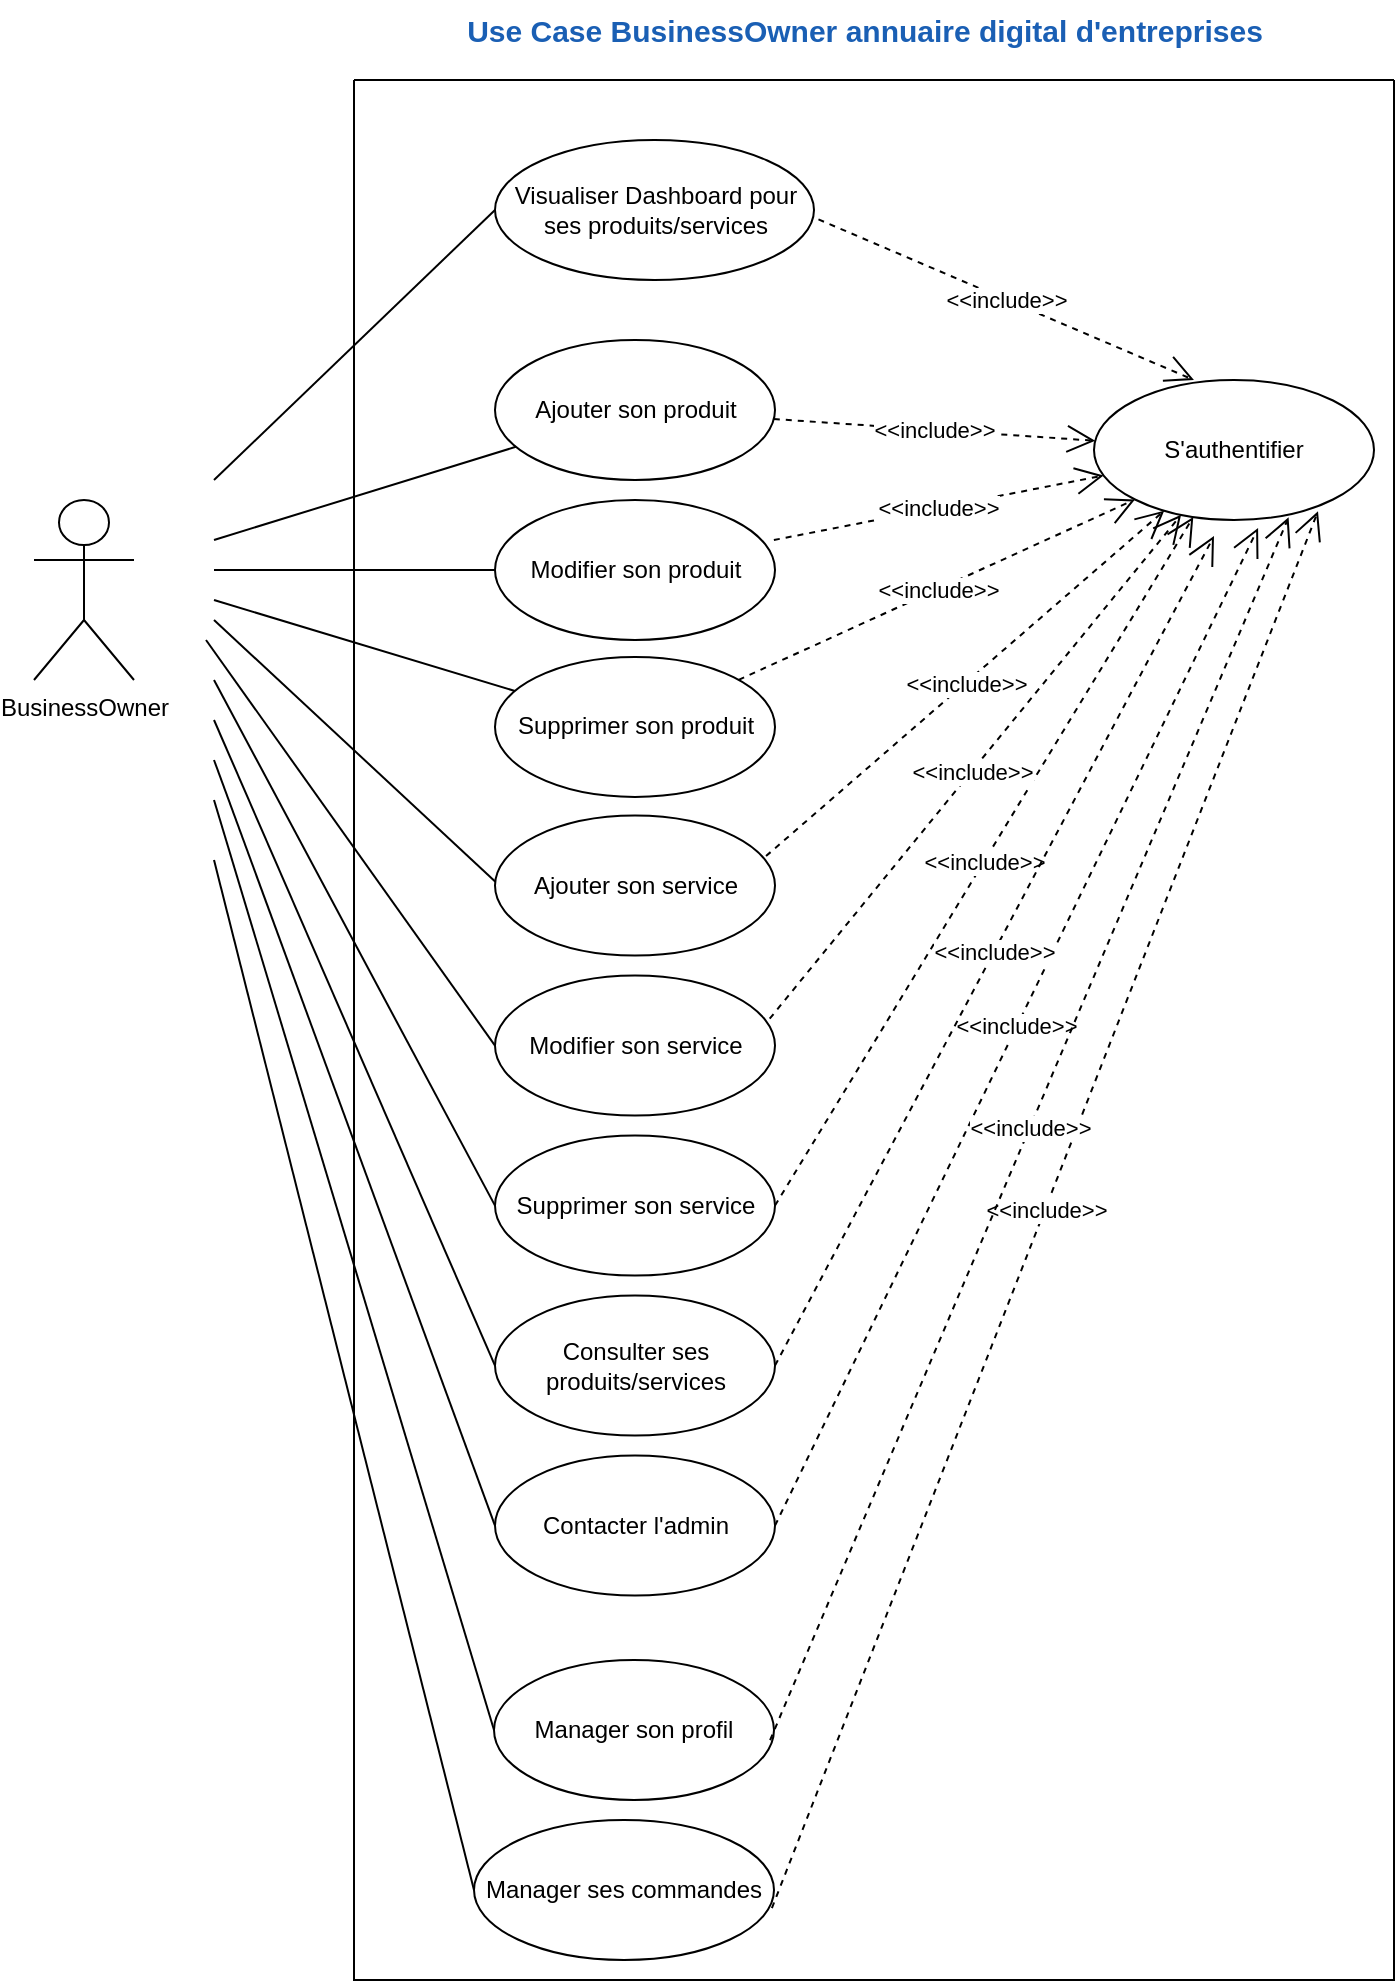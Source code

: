 <mxfile version="24.7.7">
  <diagram name="Page-1" id="Rq4Vgw_5d9vgPGQWiq_x">
    <mxGraphModel dx="717" dy="1482" grid="1" gridSize="10" guides="1" tooltips="1" connect="1" arrows="1" fold="1" page="1" pageScale="1" pageWidth="850" pageHeight="1100" math="0" shadow="0">
      <root>
        <mxCell id="0" />
        <mxCell id="1" parent="0" />
        <mxCell id="fkFMP3JX3WEj0m_sH6AM-30" value="" style="swimlane;startSize=0;" parent="1" vertex="1">
          <mxGeometry x="190" width="520" height="950" as="geometry">
            <mxRectangle x="190" width="50" height="40" as="alternateBounds" />
          </mxGeometry>
        </mxCell>
        <mxCell id="fkFMP3JX3WEj0m_sH6AM-28" value="BusinessOwner" style="shape=umlActor;verticalLabelPosition=bottom;verticalAlign=top;html=1;outlineConnect=0;" parent="fkFMP3JX3WEj0m_sH6AM-30" vertex="1">
          <mxGeometry x="-160" y="210" width="50" height="90" as="geometry" />
        </mxCell>
        <mxCell id="fkFMP3JX3WEj0m_sH6AM-31" value="S&#39;authentifier" style="ellipse;whiteSpace=wrap;html=1;" parent="fkFMP3JX3WEj0m_sH6AM-30" vertex="1">
          <mxGeometry x="370" y="150" width="140" height="70" as="geometry" />
        </mxCell>
        <mxCell id="fkFMP3JX3WEj0m_sH6AM-32" value="&amp;lt;&amp;lt;include&amp;gt;&amp;gt;" style="endArrow=open;endSize=12;dashed=1;html=1;rounded=0;exitX=1;exitY=0.5;exitDx=0;exitDy=0;" parent="fkFMP3JX3WEj0m_sH6AM-30" source="fkFMP3JX3WEj0m_sH6AM-41" target="fkFMP3JX3WEj0m_sH6AM-31" edge="1">
          <mxGeometry width="160" relative="1" as="geometry">
            <mxPoint x="235" y="81.89" as="sourcePoint" />
            <mxPoint x="454.578" y="188.113" as="targetPoint" />
          </mxGeometry>
        </mxCell>
        <mxCell id="fkFMP3JX3WEj0m_sH6AM-33" value="&amp;lt;&amp;lt;include&amp;gt;&amp;gt;" style="endArrow=open;endSize=12;dashed=1;html=1;rounded=0;exitX=0.954;exitY=0.374;exitDx=0;exitDy=0;exitPerimeter=0;" parent="fkFMP3JX3WEj0m_sH6AM-30" source="fkFMP3JX3WEj0m_sH6AM-40" target="fkFMP3JX3WEj0m_sH6AM-31" edge="1">
          <mxGeometry width="160" relative="1" as="geometry">
            <mxPoint x="170" y="143.5" as="sourcePoint" />
            <mxPoint x="390" y="250" as="targetPoint" />
          </mxGeometry>
        </mxCell>
        <mxCell id="fkFMP3JX3WEj0m_sH6AM-34" value="&amp;lt;&amp;lt;include&amp;gt;&amp;gt;" style="endArrow=open;endSize=12;dashed=1;html=1;rounded=0;exitX=0.968;exitY=0.289;exitDx=0;exitDy=0;exitPerimeter=0;" parent="fkFMP3JX3WEj0m_sH6AM-30" source="fkFMP3JX3WEj0m_sH6AM-39" target="fkFMP3JX3WEj0m_sH6AM-31" edge="1">
          <mxGeometry width="160" relative="1" as="geometry">
            <mxPoint x="190" y="360" as="sourcePoint" />
            <mxPoint x="390" y="476.5" as="targetPoint" />
          </mxGeometry>
        </mxCell>
        <mxCell id="fkFMP3JX3WEj0m_sH6AM-35" value="Ajouter son produit" style="ellipse;whiteSpace=wrap;html=1;" parent="fkFMP3JX3WEj0m_sH6AM-30" vertex="1">
          <mxGeometry x="70.5" y="130" width="140" height="70" as="geometry" />
        </mxCell>
        <mxCell id="fkFMP3JX3WEj0m_sH6AM-36" value="Modifier son produit" style="ellipse;whiteSpace=wrap;html=1;" parent="fkFMP3JX3WEj0m_sH6AM-30" vertex="1">
          <mxGeometry x="70.5" y="210" width="140" height="70" as="geometry" />
        </mxCell>
        <mxCell id="fkFMP3JX3WEj0m_sH6AM-38" value="&lt;div&gt;Supprimer son produit&lt;/div&gt;" style="ellipse;whiteSpace=wrap;html=1;" parent="fkFMP3JX3WEj0m_sH6AM-30" vertex="1">
          <mxGeometry x="70.5" y="288.45" width="140" height="70" as="geometry" />
        </mxCell>
        <mxCell id="fkFMP3JX3WEj0m_sH6AM-39" value="Ajouter&amp;nbsp;son service" style="ellipse;whiteSpace=wrap;html=1;" parent="fkFMP3JX3WEj0m_sH6AM-30" vertex="1">
          <mxGeometry x="70.5" y="367.8" width="140" height="70" as="geometry" />
        </mxCell>
        <mxCell id="fkFMP3JX3WEj0m_sH6AM-40" value="Modifier son service" style="ellipse;whiteSpace=wrap;html=1;" parent="fkFMP3JX3WEj0m_sH6AM-30" vertex="1">
          <mxGeometry x="70.5" y="447.8" width="140" height="70" as="geometry" />
        </mxCell>
        <mxCell id="fkFMP3JX3WEj0m_sH6AM-41" value="Supprimer son service" style="ellipse;whiteSpace=wrap;html=1;" parent="fkFMP3JX3WEj0m_sH6AM-30" vertex="1">
          <mxGeometry x="70.5" y="527.8" width="140" height="70" as="geometry" />
        </mxCell>
        <mxCell id="fkFMP3JX3WEj0m_sH6AM-42" value="Consulter ses produits/services" style="ellipse;whiteSpace=wrap;html=1;" parent="fkFMP3JX3WEj0m_sH6AM-30" vertex="1">
          <mxGeometry x="70.5" y="607.8" width="140" height="70" as="geometry" />
        </mxCell>
        <mxCell id="fkFMP3JX3WEj0m_sH6AM-43" value="Contacter l&#39;admin" style="ellipse;whiteSpace=wrap;html=1;" parent="fkFMP3JX3WEj0m_sH6AM-30" vertex="1">
          <mxGeometry x="70.5" y="687.8" width="140" height="70" as="geometry" />
        </mxCell>
        <mxCell id="fkFMP3JX3WEj0m_sH6AM-44" value="" style="endArrow=none;html=1;rounded=0;entryX=0;entryY=0.5;entryDx=0;entryDy=0;" parent="fkFMP3JX3WEj0m_sH6AM-30" edge="1">
          <mxGeometry relative="1" as="geometry">
            <mxPoint x="-70" y="320" as="sourcePoint" />
            <mxPoint x="70.5" y="642.8" as="targetPoint" />
          </mxGeometry>
        </mxCell>
        <mxCell id="fkFMP3JX3WEj0m_sH6AM-45" value="" style="endArrow=none;html=1;rounded=0;entryX=0;entryY=0.5;entryDx=0;entryDy=0;" parent="fkFMP3JX3WEj0m_sH6AM-30" edge="1">
          <mxGeometry relative="1" as="geometry">
            <mxPoint x="-70" y="340" as="sourcePoint" />
            <mxPoint x="70.5" y="722.8" as="targetPoint" />
          </mxGeometry>
        </mxCell>
        <mxCell id="fkFMP3JX3WEj0m_sH6AM-46" value="" style="endArrow=none;html=1;rounded=0;entryX=0;entryY=0.5;entryDx=0;entryDy=0;" parent="fkFMP3JX3WEj0m_sH6AM-30" edge="1">
          <mxGeometry relative="1" as="geometry">
            <mxPoint x="-74" y="280" as="sourcePoint" />
            <mxPoint x="70.5" y="482.8" as="targetPoint" />
          </mxGeometry>
        </mxCell>
        <mxCell id="fkFMP3JX3WEj0m_sH6AM-47" value="" style="endArrow=none;html=1;rounded=0;entryX=0;entryY=0.5;entryDx=0;entryDy=0;" parent="fkFMP3JX3WEj0m_sH6AM-30" edge="1">
          <mxGeometry relative="1" as="geometry">
            <mxPoint x="-70" y="300" as="sourcePoint" />
            <mxPoint x="70.5" y="562.8" as="targetPoint" />
          </mxGeometry>
        </mxCell>
        <mxCell id="fkFMP3JX3WEj0m_sH6AM-48" value="" style="endArrow=none;html=1;rounded=0;" parent="fkFMP3JX3WEj0m_sH6AM-30" edge="1">
          <mxGeometry relative="1" as="geometry">
            <mxPoint x="-70" y="270" as="sourcePoint" />
            <mxPoint x="70.693" y="400.853" as="targetPoint" />
          </mxGeometry>
        </mxCell>
        <mxCell id="fkFMP3JX3WEj0m_sH6AM-49" value="" style="endArrow=none;html=1;rounded=0;" parent="fkFMP3JX3WEj0m_sH6AM-30" target="fkFMP3JX3WEj0m_sH6AM-38" edge="1">
          <mxGeometry relative="1" as="geometry">
            <mxPoint x="-70" y="260" as="sourcePoint" />
            <mxPoint x="78.819" y="339.999" as="targetPoint" />
          </mxGeometry>
        </mxCell>
        <mxCell id="fkFMP3JX3WEj0m_sH6AM-63" value="&amp;lt;&amp;lt;include&amp;gt;&amp;gt;" style="endArrow=open;endSize=12;dashed=1;html=1;rounded=0;entryX=0;entryY=1;entryDx=0;entryDy=0;" parent="fkFMP3JX3WEj0m_sH6AM-30" source="fkFMP3JX3WEj0m_sH6AM-38" target="fkFMP3JX3WEj0m_sH6AM-31" edge="1">
          <mxGeometry width="160" relative="1" as="geometry">
            <mxPoint x="216" y="398" as="sourcePoint" />
            <mxPoint x="415" y="225" as="targetPoint" />
          </mxGeometry>
        </mxCell>
        <mxCell id="fkFMP3JX3WEj0m_sH6AM-88" value="&amp;lt;&amp;lt;include&amp;gt;&amp;gt;" style="endArrow=open;endSize=12;dashed=1;html=1;rounded=0;exitX=0.996;exitY=0.286;exitDx=0;exitDy=0;exitPerimeter=0;" parent="fkFMP3JX3WEj0m_sH6AM-30" source="fkFMP3JX3WEj0m_sH6AM-36" target="fkFMP3JX3WEj0m_sH6AM-31" edge="1">
          <mxGeometry width="160" relative="1" as="geometry">
            <mxPoint x="220" y="230" as="sourcePoint" />
            <mxPoint x="389" y="150" as="targetPoint" />
          </mxGeometry>
        </mxCell>
        <mxCell id="fkFMP3JX3WEj0m_sH6AM-115" value="&amp;lt;&amp;lt;include&amp;gt;&amp;gt;" style="endArrow=open;endSize=12;dashed=1;html=1;rounded=0;" parent="fkFMP3JX3WEj0m_sH6AM-30" source="fkFMP3JX3WEj0m_sH6AM-35" target="fkFMP3JX3WEj0m_sH6AM-31" edge="1">
          <mxGeometry width="160" relative="1" as="geometry">
            <mxPoint x="250" y="182" as="sourcePoint" />
            <mxPoint x="415" y="150" as="targetPoint" />
          </mxGeometry>
        </mxCell>
        <mxCell id="PQB2T6UrnItoZjkJQsqc-3" value="&amp;lt;&amp;lt;include&amp;gt;&amp;gt;" style="endArrow=open;endSize=12;dashed=1;html=1;rounded=0;exitX=1;exitY=0.5;exitDx=0;exitDy=0;entryX=0.586;entryY=1.057;entryDx=0;entryDy=0;entryPerimeter=0;" parent="fkFMP3JX3WEj0m_sH6AM-30" source="fkFMP3JX3WEj0m_sH6AM-43" target="fkFMP3JX3WEj0m_sH6AM-31" edge="1">
          <mxGeometry width="160" relative="1" as="geometry">
            <mxPoint x="220" y="808" as="sourcePoint" />
            <mxPoint x="470" y="227" as="targetPoint" />
          </mxGeometry>
        </mxCell>
        <mxCell id="fkFMP3JX3WEj0m_sH6AM-56" value="" style="endArrow=none;html=1;rounded=0;" parent="fkFMP3JX3WEj0m_sH6AM-30" target="fkFMP3JX3WEj0m_sH6AM-35" edge="1">
          <mxGeometry relative="1" as="geometry">
            <mxPoint x="-70" y="230" as="sourcePoint" />
            <mxPoint x="98" y="118" as="targetPoint" />
          </mxGeometry>
        </mxCell>
        <mxCell id="fkFMP3JX3WEj0m_sH6AM-57" value="" style="endArrow=none;html=1;rounded=0;" parent="fkFMP3JX3WEj0m_sH6AM-30" target="fkFMP3JX3WEj0m_sH6AM-36" edge="1">
          <mxGeometry relative="1" as="geometry">
            <mxPoint x="-70" y="245" as="sourcePoint" />
            <mxPoint x="88" y="191" as="targetPoint" />
          </mxGeometry>
        </mxCell>
        <mxCell id="fkFMP3JX3WEj0m_sH6AM-58" value="&amp;lt;&amp;lt;include&amp;gt;&amp;gt;" style="endArrow=open;endSize=12;dashed=1;html=1;rounded=0;exitX=1;exitY=0.5;exitDx=0;exitDy=0;" parent="fkFMP3JX3WEj0m_sH6AM-30" source="fkFMP3JX3WEj0m_sH6AM-42" edge="1">
          <mxGeometry width="160" relative="1" as="geometry">
            <mxPoint x="221" y="573" as="sourcePoint" />
            <mxPoint x="430" y="228" as="targetPoint" />
          </mxGeometry>
        </mxCell>
        <mxCell id="fkFMP3JX3WEj0m_sH6AM-60" value="Manager son profil" style="ellipse;whiteSpace=wrap;html=1;" parent="fkFMP3JX3WEj0m_sH6AM-30" vertex="1">
          <mxGeometry x="70" y="790.01" width="140" height="70" as="geometry" />
        </mxCell>
        <mxCell id="fkFMP3JX3WEj0m_sH6AM-62" value="" style="endArrow=none;html=1;rounded=0;entryX=0;entryY=0.5;entryDx=0;entryDy=0;" parent="fkFMP3JX3WEj0m_sH6AM-30" target="fkFMP3JX3WEj0m_sH6AM-60" edge="1">
          <mxGeometry relative="1" as="geometry">
            <mxPoint x="-70" y="360" as="sourcePoint" />
            <mxPoint x="80" y="755.01" as="targetPoint" />
          </mxGeometry>
        </mxCell>
        <mxCell id="PQB2T6UrnItoZjkJQsqc-1" value="Manager ses commandes" style="ellipse;whiteSpace=wrap;html=1;" parent="fkFMP3JX3WEj0m_sH6AM-30" vertex="1">
          <mxGeometry x="60" y="870.01" width="150" height="70" as="geometry" />
        </mxCell>
        <mxCell id="PQB2T6UrnItoZjkJQsqc-2" value="&amp;lt;&amp;lt;include&amp;gt;&amp;gt;" style="endArrow=open;endSize=12;dashed=1;html=1;rounded=0;exitX=0.993;exitY=0.629;exitDx=0;exitDy=0;exitPerimeter=0;entryX=0.8;entryY=0.938;entryDx=0;entryDy=0;entryPerimeter=0;" parent="fkFMP3JX3WEj0m_sH6AM-30" source="PQB2T6UrnItoZjkJQsqc-1" target="fkFMP3JX3WEj0m_sH6AM-31" edge="1">
          <mxGeometry width="160" relative="1" as="geometry">
            <mxPoint x="220" y="748.01" as="sourcePoint" />
            <mxPoint x="496" y="150" as="targetPoint" />
          </mxGeometry>
        </mxCell>
        <mxCell id="PQB2T6UrnItoZjkJQsqc-5" value="&amp;lt;&amp;lt;include&amp;gt;&amp;gt;" style="endArrow=open;endSize=12;dashed=1;html=1;rounded=0;exitX=0.986;exitY=0.572;exitDx=0;exitDy=0;exitPerimeter=0;entryX=0.695;entryY=0.981;entryDx=0;entryDy=0;entryPerimeter=0;" parent="fkFMP3JX3WEj0m_sH6AM-30" source="fkFMP3JX3WEj0m_sH6AM-60" target="fkFMP3JX3WEj0m_sH6AM-31" edge="1">
          <mxGeometry width="160" relative="1" as="geometry">
            <mxPoint x="220" y="748.01" as="sourcePoint" />
            <mxPoint x="485" y="168.01" as="targetPoint" />
          </mxGeometry>
        </mxCell>
        <mxCell id="PQB2T6UrnItoZjkJQsqc-6" value="" style="endArrow=none;html=1;rounded=0;entryX=0;entryY=0.5;entryDx=0;entryDy=0;" parent="fkFMP3JX3WEj0m_sH6AM-30" target="PQB2T6UrnItoZjkJQsqc-1" edge="1">
          <mxGeometry relative="1" as="geometry">
            <mxPoint x="-70" y="390" as="sourcePoint" />
            <mxPoint x="70" y="915.01" as="targetPoint" />
          </mxGeometry>
        </mxCell>
        <mxCell id="-5SM4cea8TO8nDbN8u2m-2" value="Visualiser Dashboard pour ses produits/services" style="ellipse;whiteSpace=wrap;html=1;" parent="fkFMP3JX3WEj0m_sH6AM-30" vertex="1">
          <mxGeometry x="70.5" y="30" width="159.5" height="70" as="geometry" />
        </mxCell>
        <mxCell id="-5SM4cea8TO8nDbN8u2m-3" value="" style="endArrow=none;html=1;rounded=0;entryX=0;entryY=0.5;entryDx=0;entryDy=0;" parent="fkFMP3JX3WEj0m_sH6AM-30" target="-5SM4cea8TO8nDbN8u2m-2" edge="1">
          <mxGeometry relative="1" as="geometry">
            <mxPoint x="-70" y="200" as="sourcePoint" />
            <mxPoint x="81" y="153" as="targetPoint" />
          </mxGeometry>
        </mxCell>
        <mxCell id="-5SM4cea8TO8nDbN8u2m-4" value="&amp;lt;&amp;lt;include&amp;gt;&amp;gt;" style="endArrow=open;endSize=12;dashed=1;html=1;rounded=0;entryX=0.357;entryY=0;entryDx=0;entryDy=0;entryPerimeter=0;exitX=1.014;exitY=0.567;exitDx=0;exitDy=0;exitPerimeter=0;" parent="fkFMP3JX3WEj0m_sH6AM-30" target="fkFMP3JX3WEj0m_sH6AM-31" edge="1" source="-5SM4cea8TO8nDbN8u2m-2">
          <mxGeometry width="160" relative="1" as="geometry">
            <mxPoint x="210.5" y="70" as="sourcePoint" />
            <mxPoint x="371.5" y="80" as="targetPoint" />
          </mxGeometry>
        </mxCell>
        <mxCell id="fkFMP3JX3WEj0m_sH6AM-51" value="&lt;b&gt;&lt;font style=&quot;font-size: 15px;&quot; color=&quot;#1a5fb4&quot;&gt;Use Case BusinessOwner annuaire digital d&#39;entreprises&lt;/font&gt;&lt;/b&gt;" style="text;html=1;align=center;verticalAlign=middle;resizable=0;points=[];autosize=1;strokeColor=none;fillColor=none;" parent="1" vertex="1">
          <mxGeometry x="235" y="-40" width="420" height="30" as="geometry" />
        </mxCell>
      </root>
    </mxGraphModel>
  </diagram>
</mxfile>

